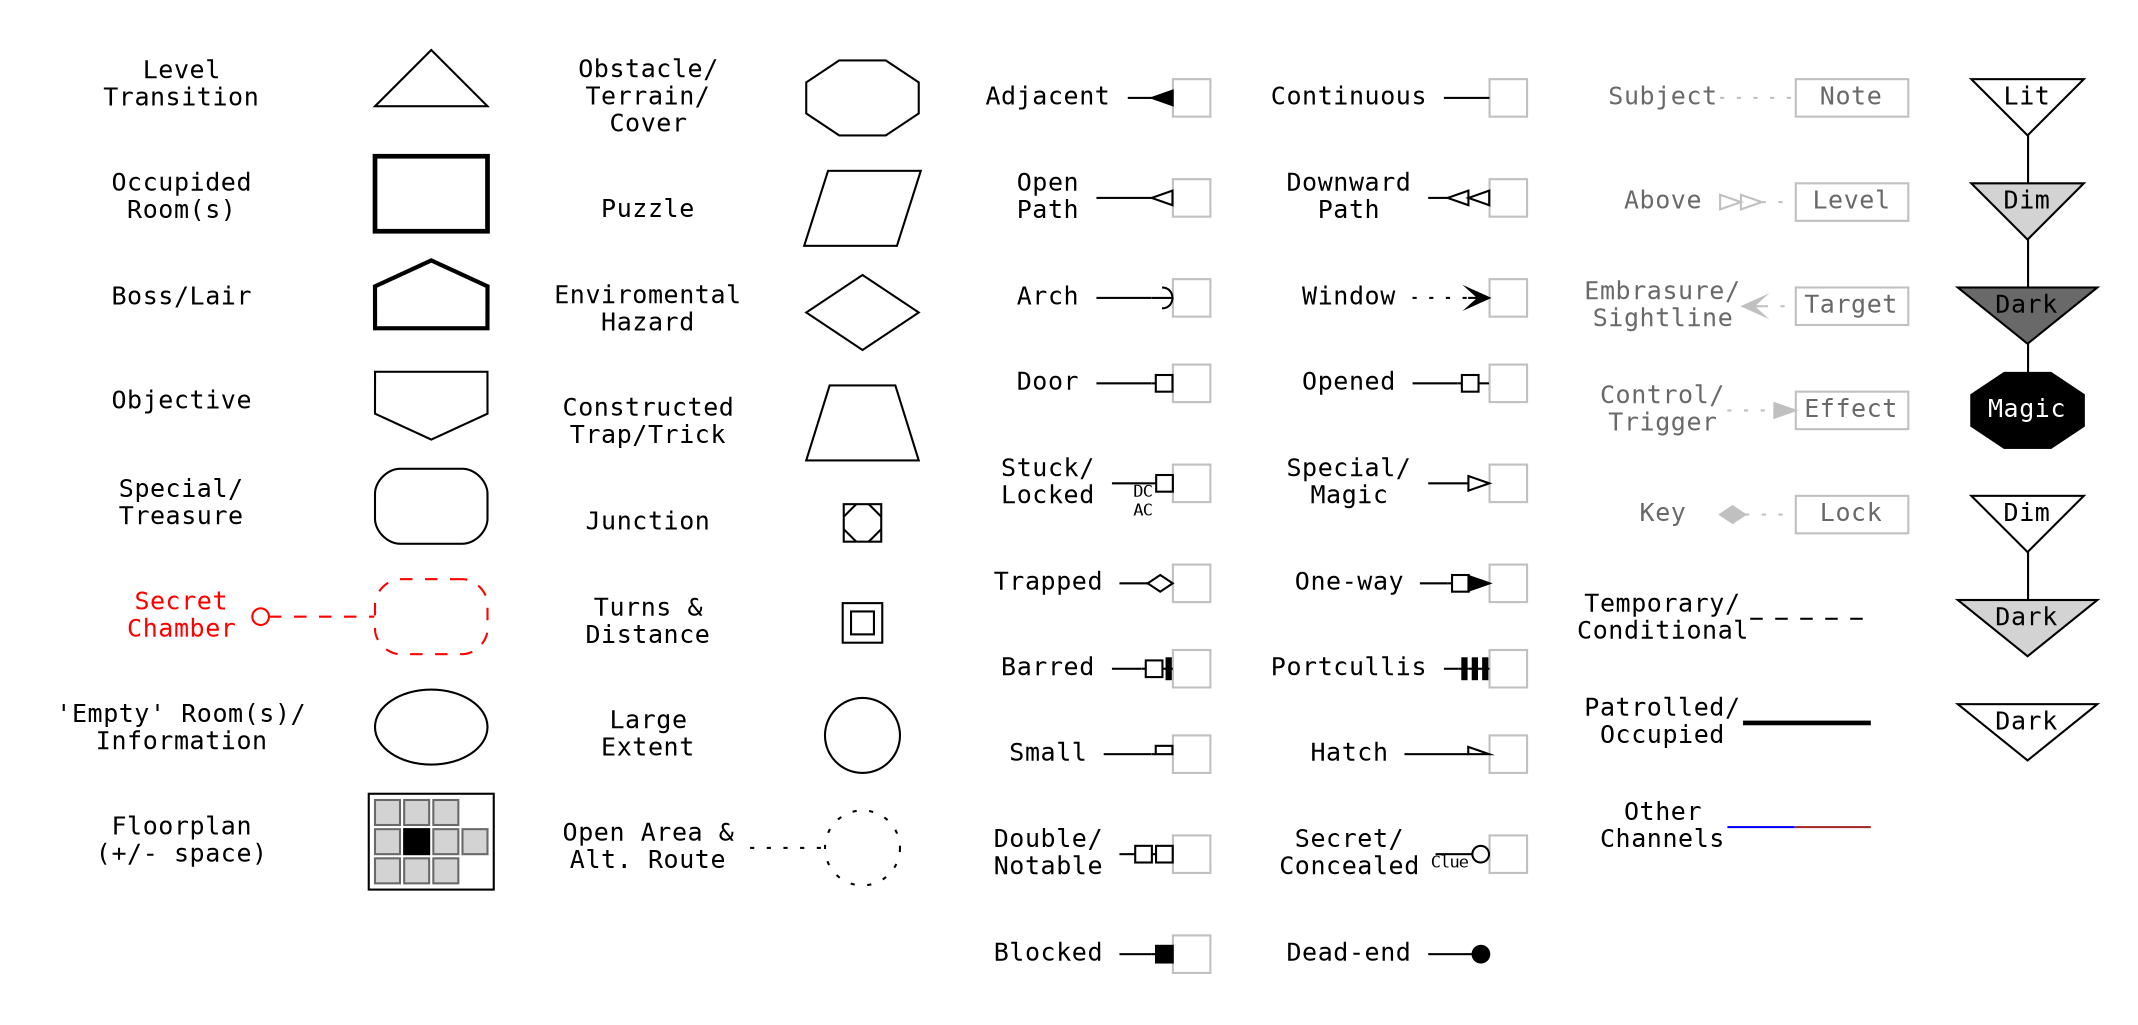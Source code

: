 // Dungeon Master’s Guide (v3.5) - "A dungeon is really nothing but an adventure flowchart." //

digraph legend {

  graph [fontname=Courier, compound=true, color=none];
  node [fontname=Courier, fontsize=12, height=.5, margin=0];
  edge [fontname =Courier, fontsize=10];

  bgcolor = transparent
  splines=ortho
  compound=true
  rankdir = LR
  ranksep = .3
  nodesep = .2
  
  { node [shape=triangle]
    entry[label=""]}

  { node [shape=rectangle, penwidth=2.25]
    room[label=""]}

  { node [shape=house, penwidth=2]
    lair[label=""]}

  { node [shape=invhouse]
    objective[label=""]}

  { node [shape=rectangle, style=rounded]
    special[label=""]}

  { node [shape=rectangle, style="dashed,rounded", color=red, fontcolor=red]
    secret[label=""]}

  { node [shape=ellipse]
    empty[label=""]}

  { node [shape=octagon]
    obstacle[label=""]}

  { node [shape=parallelogram]
    puzzle[label=""]}

  { node [shape=diamond]
    hazard[label=""]}

  { node [shape=trapezium, margin=0]
    trap[label=""]}

  { node [shape=Msquare, height=.25, width=.25, fontsize=9, label=""] #Mdiamond
    junction}

  { node [shape=square, height=.15, width=.15, peripheries=2]
    turns[label=""]}

  { node [shape=circle, height=.75]
    extent[label="", height=.5]
    open[label="", style=dotted, height=.5]}

//  { node [shape=point, height=.1, width=.1, label=""]
//    deadend[label=""]}

  floor [shape=none label=<
  <table border="1" cellspacing="2" cellpadding="5" cellborder="1">
   <tr>
    <td color="dimgray" bgcolor="lightgray"></td>
    <td color="dimgray" bgcolor="lightgray"></td>
    <td color="dimgray" bgcolor="lightgray"></td>
    <td color="white"></td>
   </tr>
   <tr>
    <td color="dimgray" bgcolor="lightgray"></td>
    <td color="black" bgcolor="black"></td>
    <td color="dimgray" bgcolor="lightgray"></td>
    <td color="dimgray" bgcolor="lightgray" port="door"></td>
   </tr>
   <tr>
    <td color="dimgray" bgcolor="lightgray"></td>
    <td color="dimgray" bgcolor="lightgray"></td>
    <td color="dimgray" bgcolor="lightgray"></td>
    <td color="white"></td>
   </tr>
  </table>>]

  ##########
  # LEGEND #
  ##########

  subgraph cluster_elements{

    node[shape=plaintext, height=0, fontsize=12, margin=.1]
    el1[label="Level\nTransition"]
    el2[label="Occupided\nRoom(s)"]
    el3[label="Boss/Lair"]
    el4[label="Objective"]
    el5[label="Special/\nTreasure"]
    el6[label="Secret\nChamber", fontcolor=red]
    el7[label= "\'Empty\' Room(s)/\nInformation"]
    el8[label="Floorplan\n(+/- space)"]
    {rank=same;el1;el2;el3;el4;el5;el6;el7;el8}
    
    er1[label="Obstacle/\nTerrain/\nCover"]
    er2[label="Puzzle"]
    er3[label="Enviromental\nHazard"]
    er4[label="Constructed\nTrap/Trick"]
    er5[label="Junction"]
    er6[label="Turns &\nDistance"]
    er7[label="Large\nExtent"]
    er8[label="Open Area &\nAlt. Route"]
    {rank=same;er1;er2;er3;er4;er5;er6;er7;er8}
    
    edge[style=invis]
    el1->entry
    el2->room
    el3->lair
    el4->objective
    el5->special
    el6->secret[dir=back, arrowtail=odot, color=red, style=dashed]
    el7->empty
    el8->floor

    er1->obstacle
    er2->puzzle
    er3->hazard
    er4->trap
    er5->junction
    er6->turns
    er7->extent
    er8->open[dir=none, style=dotted]
  }

  subgraph cluster_connected{

    node [shape=square, height=.25, width=.25, label="", color=gray]
    ctl1;ctl2;ctl3;ctl4;ctl5;ctl6;ctl7;ctl8;ctl9;ctl10
    {rank=same;ctl1;ctl2;ctl3;ctl4;ctl5;ctl6;ctl7;ctl8;ctl9;ctl10}

    ctr1;ctr2;ctr3;ctr4;ctr5;ctr6;ctr7;ctr8;ctr9;ctr10[style=invis]
    {rank=same;ctr1;ctr2;ctr3;ctr4;ctr5;ctr6;ctr7;ctr8;ctr9;ctr10}

    node [shape=plaintext, height=0, fontsize=12, margin=.1]
    cl1[label="Adjacent"]
    cl2[label="Open\nPath"]
    cl3[label="Arch"]
    cl4[label="Door"]
    cl5[label="Stuck/\nLocked"]
    cl6[label="Trapped"]
    cl7[label="Barred"]
    cl8[label="Small"]
    cl9[label="Double/\nNotable"]
    cl10[label="Blocked"]
    {rank=same;cl1;cl2;cl3;cl4;cl5;cl6;cl7;cl8;cl9;cl10}
    
    cr1[label="Continuous"]
    cr2[label="Downward\nPath"]
    cr3[label="Window"]
    cr4[label="Opened"]
    cr5[label="Special/\nMagic"]
    cr6[label="One-way"]
    cr7[label="Portcullis"]
    cr8[label="Hatch"]
    cr9[label="Secret/\nConcealed"]
    cr10[label="Dead-end"]
    {rank=same;cr1;cr2;cr3;cr4;cr5;cr6;cr7;cr8;cr9;cr10}

    edge [dir=forward, style="", fontsize=8]
    cl1->ctl1[arrowhead=inv]
    cl2->ctl2[arrowhead=oinv]
    cl3->ctl3[arrowhead=curve]
    cl4->ctl4[arrowhead=obox]
    cl5->ctl5[arrowhead=obox, headlabel="DC  \nAC  "]
    cl6->ctl6[arrowhead=odiamond]
    cl7->ctl7[arrowhead=teeobox]
    cl8->ctl8[arrowhead=lobox]
    cl9->ctl9[arrowhead=oboxobox]
    cl10->ctl10[arrowhead=box]
    
    cr1->ctr1[dir=none]
    cr2->ctr2[arrowhead=oinvoinv]
    cr3->ctr3[arrowhead=vee, style=dotted]
    cr4->ctr4[arrowhead=noneobox]
    cr5->ctr5[arrowhead=onormal]
    cr6->ctr6[arrowhead=normalobox]
    cr7->ctr7[arrowhead=teeteetee]
    cr8->ctr8[arrowhead=lonormal]
    cr9->ctr9[arrowhead=odot, headlabel="Clue  "]
    cr10->ctr10[arrowhead=dot]
  }

  subgraph cluster_related{

    node[shape=plaintext, fontsize=12, fontcolor=dimgray, margin=0]
    rl0[label="Subject"]
    rl1[label="Above"]
    rl2[label="Embrasure/\nSightline"]
    rl3[label="Control/\nTrigger"]
    rl4[label="Key"]
    
    node[fontcolor=black]
    rl5[label="Temporary/\nConditional"]
    rl6[label="Patrolled/\nOccupied"]
    rl7[label="Other\nChannels"]
    
    node[shape=rect, height=.25, color=gray, fontcolor=dimgray]
    rt0[label="Note"]
    rt1[label="Level"]
    rt2[label="Target"]
    rt3[label="Effect"]
    rt4[label="Lock"]

    node [shape=square, height=.25, width=0, label="", color=invis]
    rt5;rt6;rt7

    edge[style=dotted, color=gray]
    rl0->rt0[dir=none]
    rl1->rt1[dir=both, arrowtail=oinvoinv, arrowhead=none]
    rl2->rt2[dir=back, arrowtail=vee]
    rl3->rt3[dir=forward, arrowhead=normal]
    rl4->rt4[dir=back, arrowtail=diamond]

    edge [dir=forward, style="", fontsize=8, color=black]
    rl5->rt5:e[dir=none, style=dashed]
    rl6->rt6:e[dir=none, penwidth=2.25]
    rl7->rt7:e[dir=none, color="blue;.35:brown"]
  }

  subgraph cluster_lighting{

    node [shape=invtriangle, style=filled]
    lt1[label="Lit", fillcolor=white]
    lt2[label="Dim", fillcolor=lightgray]
    lt3[label="Dark", fillcolor=dimgray]
    lt4[shape=octagon, label="Magic", fillcolor=black, fontcolor=white]
    lt5[label="Dark", fillcolor=lightgray]
    lt6[label="Dim", fillcolor=white]
    lt7[label="Dark", fillcolor=white]

    lt4->lt3->lt2->lt1[dir=none]
    lt5->lt6[dir=none]
    {rank=same;lt1;lt2;lt3;lt4;lt5;lt6}
  }

  edge[style=invis]
  entry->er1
  obstacle->cl1
  ctl1->cr1
  ctr1->rl0
  rt1->lt2
}